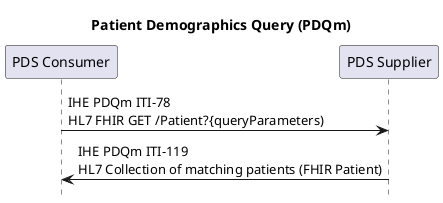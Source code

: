 @startuml

hide footbox


title "Patient Demographics Query (PDQm)"


participant "PDS Consumer" as PDSConsumer
participant "PDS Supplier" as PDSSupplier

PDSConsumer -> PDSSupplier : IHE PDQm ITI-78  \nHL7 FHIR GET /Patient?{queryParameters)
PDSSupplier -> PDSConsumer : IHE PDQm ITI-119  \nHL7 Collection of matching patients (FHIR Patient)

@enduml

